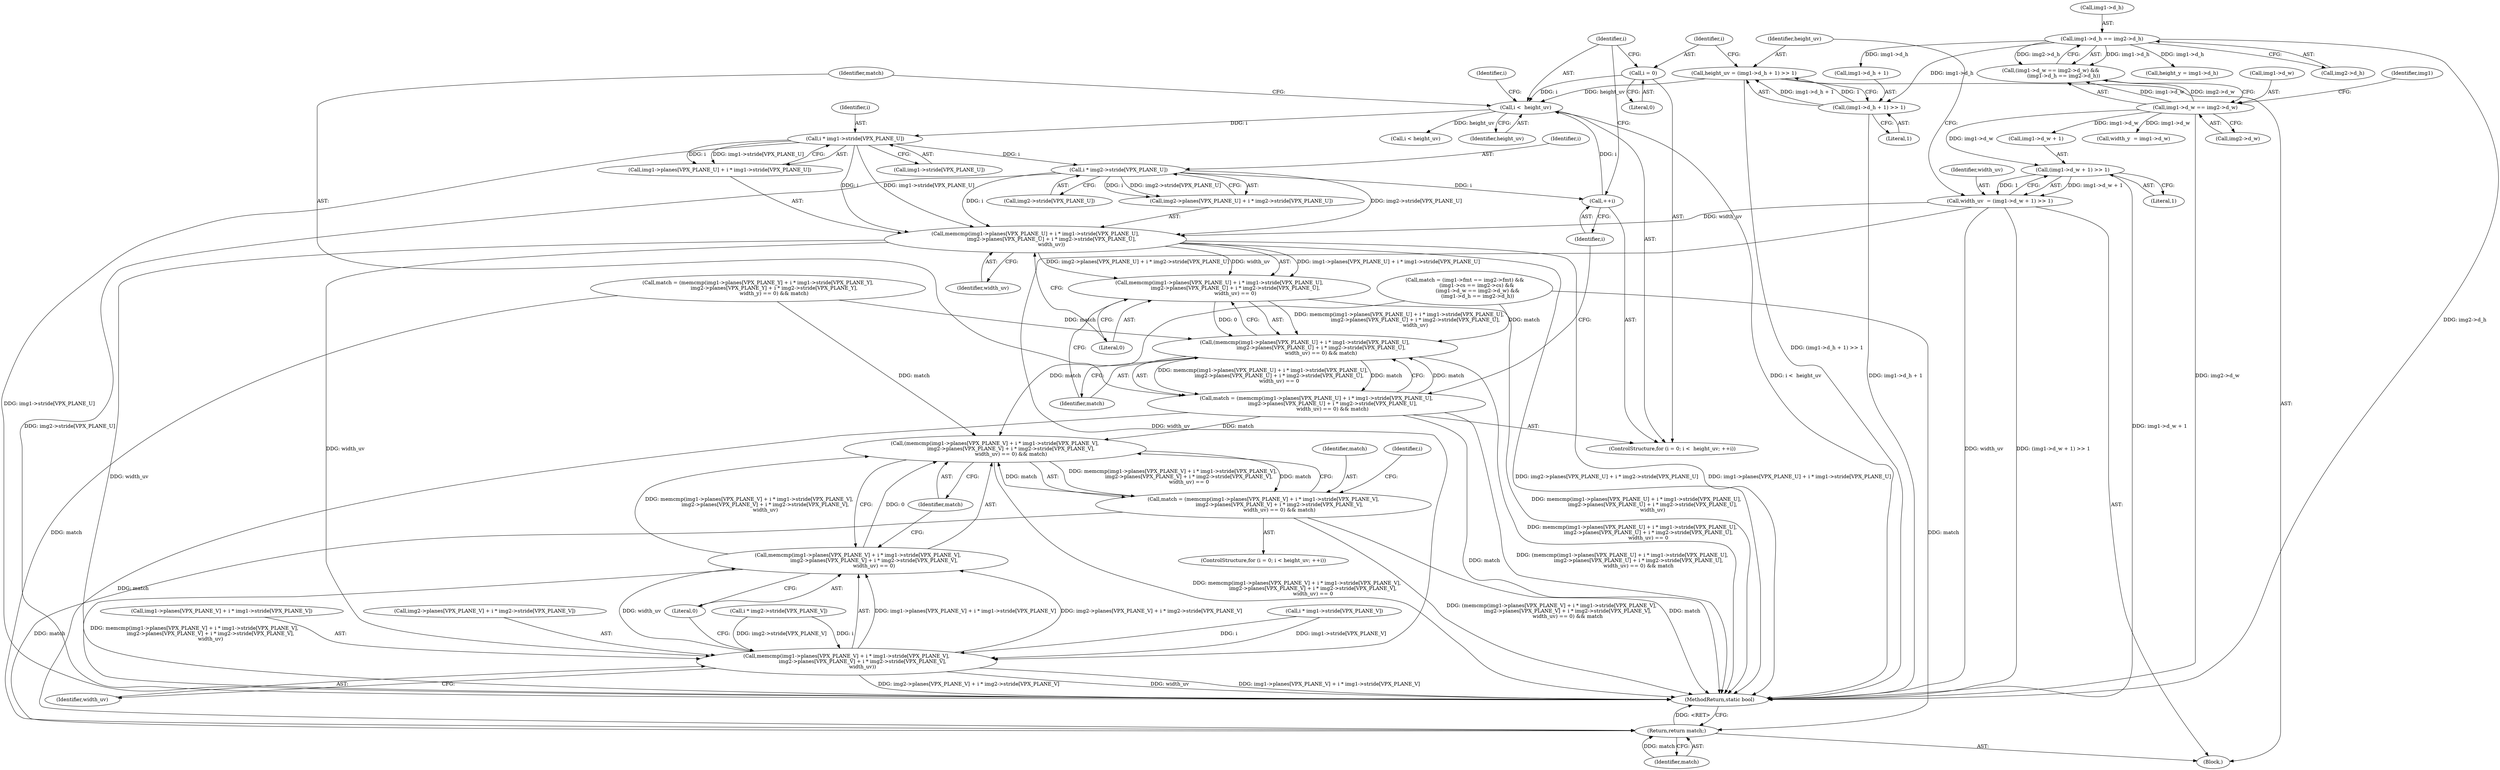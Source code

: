 digraph "0_Android_5a9753fca56f0eeb9f61e342b2fccffc364f9426_66@API" {
"1000227" [label="(Call,memcmp(img1->planes[VPX_PLANE_U] + i * img1->stride[VPX_PLANE_U],\n                    img2->planes[VPX_PLANE_U] + i * img2->stride[VPX_PLANE_U],\n                    width_uv))"];
"1000234" [label="(Call,i * img1->stride[VPX_PLANE_U])"];
"1000218" [label="(Call,i <  height_uv)"];
"1000215" [label="(Call,i = 0)"];
"1000221" [label="(Call,++i)"];
"1000247" [label="(Call,i * img2->stride[VPX_PLANE_U])"];
"1000205" [label="(Call,height_uv = (img1->d_h + 1) >> 1)"];
"1000207" [label="(Call,(img1->d_h + 1) >> 1)"];
"1000131" [label="(Call,img1->d_h == img2->d_h)"];
"1000195" [label="(Call,width_uv  = (img1->d_w + 1) >> 1)"];
"1000197" [label="(Call,(img1->d_w + 1) >> 1)"];
"1000124" [label="(Call,img1->d_w == img2->d_w)"];
"1000226" [label="(Call,memcmp(img1->planes[VPX_PLANE_U] + i * img1->stride[VPX_PLANE_U],\n                    img2->planes[VPX_PLANE_U] + i * img2->stride[VPX_PLANE_U],\n                    width_uv) == 0)"];
"1000225" [label="(Call,(memcmp(img1->planes[VPX_PLANE_U] + i * img1->stride[VPX_PLANE_U],\n                    img2->planes[VPX_PLANE_U] + i * img2->stride[VPX_PLANE_U],\n                    width_uv) == 0) && match)"];
"1000223" [label="(Call,match = (memcmp(img1->planes[VPX_PLANE_U] + i * img1->stride[VPX_PLANE_U],\n                    img2->planes[VPX_PLANE_U] + i * img2->stride[VPX_PLANE_U],\n                    width_uv) == 0) && match)"];
"1000268" [label="(Call,(memcmp(img1->planes[VPX_PLANE_V] + i * img1->stride[VPX_PLANE_V],\n                    img2->planes[VPX_PLANE_V] + i * img2->stride[VPX_PLANE_V],\n                    width_uv) == 0) && match)"];
"1000266" [label="(Call,match = (memcmp(img1->planes[VPX_PLANE_V] + i * img1->stride[VPX_PLANE_V],\n                    img2->planes[VPX_PLANE_V] + i * img2->stride[VPX_PLANE_V],\n                    width_uv) == 0) && match)"];
"1000300" [label="(Return,return match;)"];
"1000270" [label="(Call,memcmp(img1->planes[VPX_PLANE_V] + i * img1->stride[VPX_PLANE_V],\n                    img2->planes[VPX_PLANE_V] + i * img2->stride[VPX_PLANE_V],\n                    width_uv))"];
"1000269" [label="(Call,memcmp(img1->planes[VPX_PLANE_V] + i * img1->stride[VPX_PLANE_V],\n                    img2->planes[VPX_PLANE_V] + i * img2->stride[VPX_PLANE_V],\n                    width_uv) == 0)"];
"1000160" [label="(Call,match = (memcmp(img1->planes[VPX_PLANE_Y] + i * img1->stride[VPX_PLANE_Y],\n                    img2->planes[VPX_PLANE_Y] + i * img2->stride[VPX_PLANE_Y],\n                    width_y) == 0) && match)"];
"1000241" [label="(Call,img2->planes[VPX_PLANE_U] + i * img2->stride[VPX_PLANE_U])"];
"1000195" [label="(Call,width_uv  = (img1->d_w + 1) >> 1)"];
"1000206" [label="(Identifier,height_uv)"];
"1000223" [label="(Call,match = (memcmp(img1->planes[VPX_PLANE_U] + i * img1->stride[VPX_PLANE_U],\n                    img2->planes[VPX_PLANE_U] + i * img2->stride[VPX_PLANE_U],\n                    width_uv) == 0) && match)"];
"1000208" [label="(Call,img1->d_h + 1)"];
"1000301" [label="(Identifier,match)"];
"1000228" [label="(Call,img1->planes[VPX_PLANE_U] + i * img1->stride[VPX_PLANE_U])"];
"1000236" [label="(Call,img1->stride[VPX_PLANE_U])"];
"1000277" [label="(Call,i * img1->stride[VPX_PLANE_V])"];
"1000207" [label="(Call,(img1->d_h + 1) >> 1)"];
"1000216" [label="(Identifier,i)"];
"1000124" [label="(Call,img1->d_w == img2->d_w)"];
"1000225" [label="(Call,(memcmp(img1->planes[VPX_PLANE_U] + i * img1->stride[VPX_PLANE_U],\n                    img2->planes[VPX_PLANE_U] + i * img2->stride[VPX_PLANE_U],\n                    width_uv) == 0) && match)"];
"1000290" [label="(Call,i * img2->stride[VPX_PLANE_V])"];
"1000255" [label="(Literal,0)"];
"1000222" [label="(Identifier,i)"];
"1000145" [label="(Call,height_y = img1->d_h)"];
"1000270" [label="(Call,memcmp(img1->planes[VPX_PLANE_V] + i * img1->stride[VPX_PLANE_V],\n                    img2->planes[VPX_PLANE_V] + i * img2->stride[VPX_PLANE_V],\n                    width_uv))"];
"1000234" [label="(Call,i * img1->stride[VPX_PLANE_U])"];
"1000218" [label="(Call,i <  height_uv)"];
"1000103" [label="(Block,)"];
"1000132" [label="(Call,img1->d_h)"];
"1000221" [label="(Call,++i)"];
"1000105" [label="(Call,match = (img1->fmt == img2->fmt) &&\n               (img1->cs == img2->cs) &&\n                (img1->d_w == img2->d_w) &&\n                (img1->d_h == img2->d_h))"];
"1000268" [label="(Call,(memcmp(img1->planes[VPX_PLANE_V] + i * img1->stride[VPX_PLANE_V],\n                    img2->planes[VPX_PLANE_V] + i * img2->stride[VPX_PLANE_V],\n                    width_uv) == 0) && match)"];
"1000299" [label="(Identifier,match)"];
"1000196" [label="(Identifier,width_uv)"];
"1000248" [label="(Identifier,i)"];
"1000266" [label="(Call,match = (memcmp(img1->planes[VPX_PLANE_V] + i * img1->stride[VPX_PLANE_V],\n                    img2->planes[VPX_PLANE_V] + i * img2->stride[VPX_PLANE_V],\n                    width_uv) == 0) && match)"];
"1000265" [label="(Identifier,i)"];
"1000235" [label="(Identifier,i)"];
"1000219" [label="(Identifier,i)"];
"1000271" [label="(Call,img1->planes[VPX_PLANE_V] + i * img1->stride[VPX_PLANE_V])"];
"1000220" [label="(Identifier,height_uv)"];
"1000215" [label="(Call,i = 0)"];
"1000259" [label="(Identifier,i)"];
"1000131" [label="(Call,img1->d_h == img2->d_h)"];
"1000198" [label="(Call,img1->d_w + 1)"];
"1000135" [label="(Call,img2->d_h)"];
"1000205" [label="(Call,height_uv = (img1->d_h + 1) >> 1)"];
"1000261" [label="(Call,i < height_uv)"];
"1000284" [label="(Call,img2->planes[VPX_PLANE_V] + i * img2->stride[VPX_PLANE_V])"];
"1000214" [label="(ControlStructure,for (i = 0; i <  height_uv; ++i))"];
"1000133" [label="(Identifier,img1)"];
"1000227" [label="(Call,memcmp(img1->planes[VPX_PLANE_U] + i * img1->stride[VPX_PLANE_U],\n                    img2->planes[VPX_PLANE_U] + i * img2->stride[VPX_PLANE_U],\n                    width_uv))"];
"1000269" [label="(Call,memcmp(img1->planes[VPX_PLANE_V] + i * img1->stride[VPX_PLANE_V],\n                    img2->planes[VPX_PLANE_V] + i * img2->stride[VPX_PLANE_V],\n                    width_uv) == 0)"];
"1000197" [label="(Call,(img1->d_w + 1) >> 1)"];
"1000249" [label="(Call,img2->stride[VPX_PLANE_U])"];
"1000139" [label="(Call,width_y  = img1->d_w)"];
"1000226" [label="(Call,memcmp(img1->planes[VPX_PLANE_U] + i * img1->stride[VPX_PLANE_U],\n                    img2->planes[VPX_PLANE_U] + i * img2->stride[VPX_PLANE_U],\n                    width_uv) == 0)"];
"1000256" [label="(Identifier,match)"];
"1000267" [label="(Identifier,match)"];
"1000217" [label="(Literal,0)"];
"1000213" [label="(Literal,1)"];
"1000224" [label="(Identifier,match)"];
"1000123" [label="(Call,(img1->d_w == img2->d_w) &&\n                (img1->d_h == img2->d_h))"];
"1000302" [label="(MethodReturn,static bool)"];
"1000203" [label="(Literal,1)"];
"1000297" [label="(Identifier,width_uv)"];
"1000254" [label="(Identifier,width_uv)"];
"1000257" [label="(ControlStructure,for (i = 0; i < height_uv; ++i))"];
"1000125" [label="(Call,img1->d_w)"];
"1000300" [label="(Return,return match;)"];
"1000128" [label="(Call,img2->d_w)"];
"1000247" [label="(Call,i * img2->stride[VPX_PLANE_U])"];
"1000298" [label="(Literal,0)"];
"1000227" -> "1000226"  [label="AST: "];
"1000227" -> "1000254"  [label="CFG: "];
"1000228" -> "1000227"  [label="AST: "];
"1000241" -> "1000227"  [label="AST: "];
"1000254" -> "1000227"  [label="AST: "];
"1000255" -> "1000227"  [label="CFG: "];
"1000227" -> "1000302"  [label="DDG: img1->planes[VPX_PLANE_U] + i * img1->stride[VPX_PLANE_U]"];
"1000227" -> "1000302"  [label="DDG: width_uv"];
"1000227" -> "1000302"  [label="DDG: img2->planes[VPX_PLANE_U] + i * img2->stride[VPX_PLANE_U]"];
"1000227" -> "1000226"  [label="DDG: img1->planes[VPX_PLANE_U] + i * img1->stride[VPX_PLANE_U]"];
"1000227" -> "1000226"  [label="DDG: img2->planes[VPX_PLANE_U] + i * img2->stride[VPX_PLANE_U]"];
"1000227" -> "1000226"  [label="DDG: width_uv"];
"1000234" -> "1000227"  [label="DDG: i"];
"1000234" -> "1000227"  [label="DDG: img1->stride[VPX_PLANE_U]"];
"1000247" -> "1000227"  [label="DDG: i"];
"1000247" -> "1000227"  [label="DDG: img2->stride[VPX_PLANE_U]"];
"1000195" -> "1000227"  [label="DDG: width_uv"];
"1000227" -> "1000270"  [label="DDG: width_uv"];
"1000234" -> "1000228"  [label="AST: "];
"1000234" -> "1000236"  [label="CFG: "];
"1000235" -> "1000234"  [label="AST: "];
"1000236" -> "1000234"  [label="AST: "];
"1000228" -> "1000234"  [label="CFG: "];
"1000234" -> "1000302"  [label="DDG: img1->stride[VPX_PLANE_U]"];
"1000234" -> "1000228"  [label="DDG: i"];
"1000234" -> "1000228"  [label="DDG: img1->stride[VPX_PLANE_U]"];
"1000218" -> "1000234"  [label="DDG: i"];
"1000234" -> "1000247"  [label="DDG: i"];
"1000218" -> "1000214"  [label="AST: "];
"1000218" -> "1000220"  [label="CFG: "];
"1000219" -> "1000218"  [label="AST: "];
"1000220" -> "1000218"  [label="AST: "];
"1000224" -> "1000218"  [label="CFG: "];
"1000259" -> "1000218"  [label="CFG: "];
"1000218" -> "1000302"  [label="DDG: i <  height_uv"];
"1000215" -> "1000218"  [label="DDG: i"];
"1000221" -> "1000218"  [label="DDG: i"];
"1000205" -> "1000218"  [label="DDG: height_uv"];
"1000218" -> "1000261"  [label="DDG: height_uv"];
"1000215" -> "1000214"  [label="AST: "];
"1000215" -> "1000217"  [label="CFG: "];
"1000216" -> "1000215"  [label="AST: "];
"1000217" -> "1000215"  [label="AST: "];
"1000219" -> "1000215"  [label="CFG: "];
"1000221" -> "1000214"  [label="AST: "];
"1000221" -> "1000222"  [label="CFG: "];
"1000222" -> "1000221"  [label="AST: "];
"1000219" -> "1000221"  [label="CFG: "];
"1000247" -> "1000221"  [label="DDG: i"];
"1000247" -> "1000241"  [label="AST: "];
"1000247" -> "1000249"  [label="CFG: "];
"1000248" -> "1000247"  [label="AST: "];
"1000249" -> "1000247"  [label="AST: "];
"1000241" -> "1000247"  [label="CFG: "];
"1000247" -> "1000302"  [label="DDG: img2->stride[VPX_PLANE_U]"];
"1000247" -> "1000241"  [label="DDG: i"];
"1000247" -> "1000241"  [label="DDG: img2->stride[VPX_PLANE_U]"];
"1000205" -> "1000103"  [label="AST: "];
"1000205" -> "1000207"  [label="CFG: "];
"1000206" -> "1000205"  [label="AST: "];
"1000207" -> "1000205"  [label="AST: "];
"1000216" -> "1000205"  [label="CFG: "];
"1000205" -> "1000302"  [label="DDG: (img1->d_h + 1) >> 1"];
"1000207" -> "1000205"  [label="DDG: img1->d_h + 1"];
"1000207" -> "1000205"  [label="DDG: 1"];
"1000207" -> "1000213"  [label="CFG: "];
"1000208" -> "1000207"  [label="AST: "];
"1000213" -> "1000207"  [label="AST: "];
"1000207" -> "1000302"  [label="DDG: img1->d_h + 1"];
"1000131" -> "1000207"  [label="DDG: img1->d_h"];
"1000131" -> "1000123"  [label="AST: "];
"1000131" -> "1000135"  [label="CFG: "];
"1000132" -> "1000131"  [label="AST: "];
"1000135" -> "1000131"  [label="AST: "];
"1000123" -> "1000131"  [label="CFG: "];
"1000131" -> "1000302"  [label="DDG: img2->d_h"];
"1000131" -> "1000123"  [label="DDG: img1->d_h"];
"1000131" -> "1000123"  [label="DDG: img2->d_h"];
"1000131" -> "1000145"  [label="DDG: img1->d_h"];
"1000131" -> "1000208"  [label="DDG: img1->d_h"];
"1000195" -> "1000103"  [label="AST: "];
"1000195" -> "1000197"  [label="CFG: "];
"1000196" -> "1000195"  [label="AST: "];
"1000197" -> "1000195"  [label="AST: "];
"1000206" -> "1000195"  [label="CFG: "];
"1000195" -> "1000302"  [label="DDG: (img1->d_w + 1) >> 1"];
"1000195" -> "1000302"  [label="DDG: width_uv"];
"1000197" -> "1000195"  [label="DDG: img1->d_w + 1"];
"1000197" -> "1000195"  [label="DDG: 1"];
"1000195" -> "1000270"  [label="DDG: width_uv"];
"1000197" -> "1000203"  [label="CFG: "];
"1000198" -> "1000197"  [label="AST: "];
"1000203" -> "1000197"  [label="AST: "];
"1000197" -> "1000302"  [label="DDG: img1->d_w + 1"];
"1000124" -> "1000197"  [label="DDG: img1->d_w"];
"1000124" -> "1000123"  [label="AST: "];
"1000124" -> "1000128"  [label="CFG: "];
"1000125" -> "1000124"  [label="AST: "];
"1000128" -> "1000124"  [label="AST: "];
"1000133" -> "1000124"  [label="CFG: "];
"1000123" -> "1000124"  [label="CFG: "];
"1000124" -> "1000302"  [label="DDG: img2->d_w"];
"1000124" -> "1000123"  [label="DDG: img1->d_w"];
"1000124" -> "1000123"  [label="DDG: img2->d_w"];
"1000124" -> "1000139"  [label="DDG: img1->d_w"];
"1000124" -> "1000198"  [label="DDG: img1->d_w"];
"1000226" -> "1000225"  [label="AST: "];
"1000226" -> "1000255"  [label="CFG: "];
"1000255" -> "1000226"  [label="AST: "];
"1000256" -> "1000226"  [label="CFG: "];
"1000225" -> "1000226"  [label="CFG: "];
"1000226" -> "1000302"  [label="DDG: memcmp(img1->planes[VPX_PLANE_U] + i * img1->stride[VPX_PLANE_U],\n                    img2->planes[VPX_PLANE_U] + i * img2->stride[VPX_PLANE_U],\n                    width_uv)"];
"1000226" -> "1000225"  [label="DDG: memcmp(img1->planes[VPX_PLANE_U] + i * img1->stride[VPX_PLANE_U],\n                    img2->planes[VPX_PLANE_U] + i * img2->stride[VPX_PLANE_U],\n                    width_uv)"];
"1000226" -> "1000225"  [label="DDG: 0"];
"1000225" -> "1000223"  [label="AST: "];
"1000225" -> "1000256"  [label="CFG: "];
"1000256" -> "1000225"  [label="AST: "];
"1000223" -> "1000225"  [label="CFG: "];
"1000225" -> "1000302"  [label="DDG: memcmp(img1->planes[VPX_PLANE_U] + i * img1->stride[VPX_PLANE_U],\n                    img2->planes[VPX_PLANE_U] + i * img2->stride[VPX_PLANE_U],\n                    width_uv) == 0"];
"1000225" -> "1000223"  [label="DDG: memcmp(img1->planes[VPX_PLANE_U] + i * img1->stride[VPX_PLANE_U],\n                    img2->planes[VPX_PLANE_U] + i * img2->stride[VPX_PLANE_U],\n                    width_uv) == 0"];
"1000225" -> "1000223"  [label="DDG: match"];
"1000160" -> "1000225"  [label="DDG: match"];
"1000105" -> "1000225"  [label="DDG: match"];
"1000223" -> "1000225"  [label="DDG: match"];
"1000223" -> "1000214"  [label="AST: "];
"1000224" -> "1000223"  [label="AST: "];
"1000222" -> "1000223"  [label="CFG: "];
"1000223" -> "1000302"  [label="DDG: (memcmp(img1->planes[VPX_PLANE_U] + i * img1->stride[VPX_PLANE_U],\n                    img2->planes[VPX_PLANE_U] + i * img2->stride[VPX_PLANE_U],\n                    width_uv) == 0) && match"];
"1000223" -> "1000302"  [label="DDG: match"];
"1000223" -> "1000268"  [label="DDG: match"];
"1000223" -> "1000300"  [label="DDG: match"];
"1000268" -> "1000266"  [label="AST: "];
"1000268" -> "1000269"  [label="CFG: "];
"1000268" -> "1000299"  [label="CFG: "];
"1000269" -> "1000268"  [label="AST: "];
"1000299" -> "1000268"  [label="AST: "];
"1000266" -> "1000268"  [label="CFG: "];
"1000268" -> "1000302"  [label="DDG: memcmp(img1->planes[VPX_PLANE_V] + i * img1->stride[VPX_PLANE_V],\n                    img2->planes[VPX_PLANE_V] + i * img2->stride[VPX_PLANE_V],\n                    width_uv) == 0"];
"1000268" -> "1000266"  [label="DDG: memcmp(img1->planes[VPX_PLANE_V] + i * img1->stride[VPX_PLANE_V],\n                    img2->planes[VPX_PLANE_V] + i * img2->stride[VPX_PLANE_V],\n                    width_uv) == 0"];
"1000268" -> "1000266"  [label="DDG: match"];
"1000269" -> "1000268"  [label="DDG: memcmp(img1->planes[VPX_PLANE_V] + i * img1->stride[VPX_PLANE_V],\n                    img2->planes[VPX_PLANE_V] + i * img2->stride[VPX_PLANE_V],\n                    width_uv)"];
"1000269" -> "1000268"  [label="DDG: 0"];
"1000266" -> "1000268"  [label="DDG: match"];
"1000160" -> "1000268"  [label="DDG: match"];
"1000105" -> "1000268"  [label="DDG: match"];
"1000266" -> "1000257"  [label="AST: "];
"1000267" -> "1000266"  [label="AST: "];
"1000265" -> "1000266"  [label="CFG: "];
"1000266" -> "1000302"  [label="DDG: (memcmp(img1->planes[VPX_PLANE_V] + i * img1->stride[VPX_PLANE_V],\n                    img2->planes[VPX_PLANE_V] + i * img2->stride[VPX_PLANE_V],\n                    width_uv) == 0) && match"];
"1000266" -> "1000302"  [label="DDG: match"];
"1000266" -> "1000300"  [label="DDG: match"];
"1000300" -> "1000103"  [label="AST: "];
"1000300" -> "1000301"  [label="CFG: "];
"1000301" -> "1000300"  [label="AST: "];
"1000302" -> "1000300"  [label="CFG: "];
"1000300" -> "1000302"  [label="DDG: <RET>"];
"1000301" -> "1000300"  [label="DDG: match"];
"1000160" -> "1000300"  [label="DDG: match"];
"1000105" -> "1000300"  [label="DDG: match"];
"1000270" -> "1000269"  [label="AST: "];
"1000270" -> "1000297"  [label="CFG: "];
"1000271" -> "1000270"  [label="AST: "];
"1000284" -> "1000270"  [label="AST: "];
"1000297" -> "1000270"  [label="AST: "];
"1000298" -> "1000270"  [label="CFG: "];
"1000270" -> "1000302"  [label="DDG: img2->planes[VPX_PLANE_V] + i * img2->stride[VPX_PLANE_V]"];
"1000270" -> "1000302"  [label="DDG: width_uv"];
"1000270" -> "1000302"  [label="DDG: img1->planes[VPX_PLANE_V] + i * img1->stride[VPX_PLANE_V]"];
"1000270" -> "1000269"  [label="DDG: img1->planes[VPX_PLANE_V] + i * img1->stride[VPX_PLANE_V]"];
"1000270" -> "1000269"  [label="DDG: img2->planes[VPX_PLANE_V] + i * img2->stride[VPX_PLANE_V]"];
"1000270" -> "1000269"  [label="DDG: width_uv"];
"1000277" -> "1000270"  [label="DDG: i"];
"1000277" -> "1000270"  [label="DDG: img1->stride[VPX_PLANE_V]"];
"1000290" -> "1000270"  [label="DDG: i"];
"1000290" -> "1000270"  [label="DDG: img2->stride[VPX_PLANE_V]"];
"1000269" -> "1000298"  [label="CFG: "];
"1000298" -> "1000269"  [label="AST: "];
"1000299" -> "1000269"  [label="CFG: "];
"1000269" -> "1000302"  [label="DDG: memcmp(img1->planes[VPX_PLANE_V] + i * img1->stride[VPX_PLANE_V],\n                    img2->planes[VPX_PLANE_V] + i * img2->stride[VPX_PLANE_V],\n                    width_uv)"];
}
